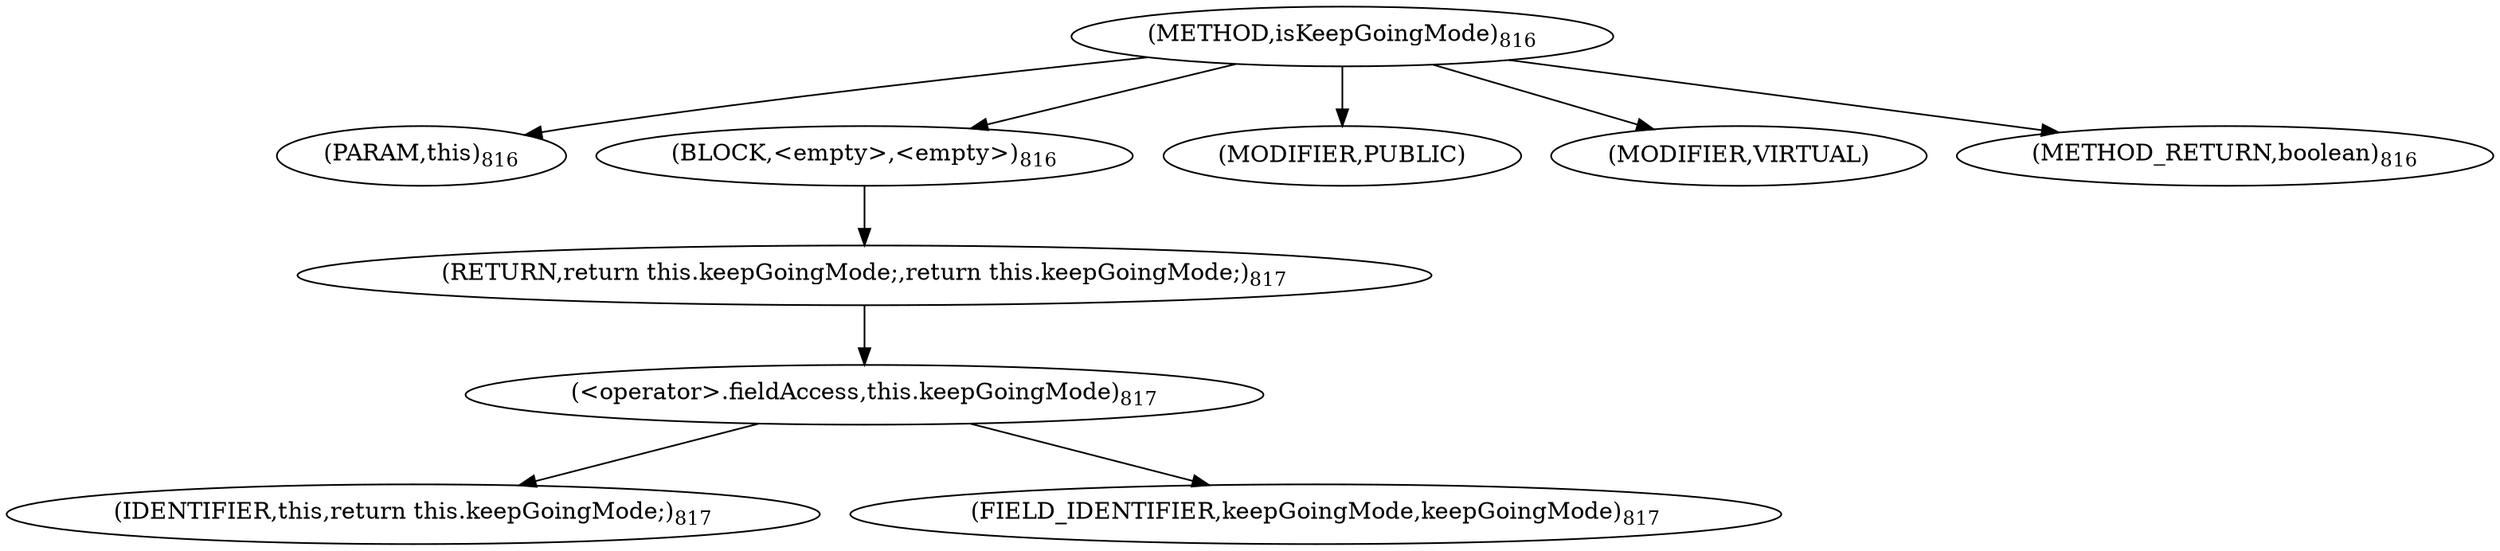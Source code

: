 digraph "isKeepGoingMode" {  
"1232" [label = <(METHOD,isKeepGoingMode)<SUB>816</SUB>> ]
"82" [label = <(PARAM,this)<SUB>816</SUB>> ]
"1233" [label = <(BLOCK,&lt;empty&gt;,&lt;empty&gt;)<SUB>816</SUB>> ]
"1234" [label = <(RETURN,return this.keepGoingMode;,return this.keepGoingMode;)<SUB>817</SUB>> ]
"1235" [label = <(&lt;operator&gt;.fieldAccess,this.keepGoingMode)<SUB>817</SUB>> ]
"81" [label = <(IDENTIFIER,this,return this.keepGoingMode;)<SUB>817</SUB>> ]
"1236" [label = <(FIELD_IDENTIFIER,keepGoingMode,keepGoingMode)<SUB>817</SUB>> ]
"1237" [label = <(MODIFIER,PUBLIC)> ]
"1238" [label = <(MODIFIER,VIRTUAL)> ]
"1239" [label = <(METHOD_RETURN,boolean)<SUB>816</SUB>> ]
  "1232" -> "82" 
  "1232" -> "1233" 
  "1232" -> "1237" 
  "1232" -> "1238" 
  "1232" -> "1239" 
  "1233" -> "1234" 
  "1234" -> "1235" 
  "1235" -> "81" 
  "1235" -> "1236" 
}
